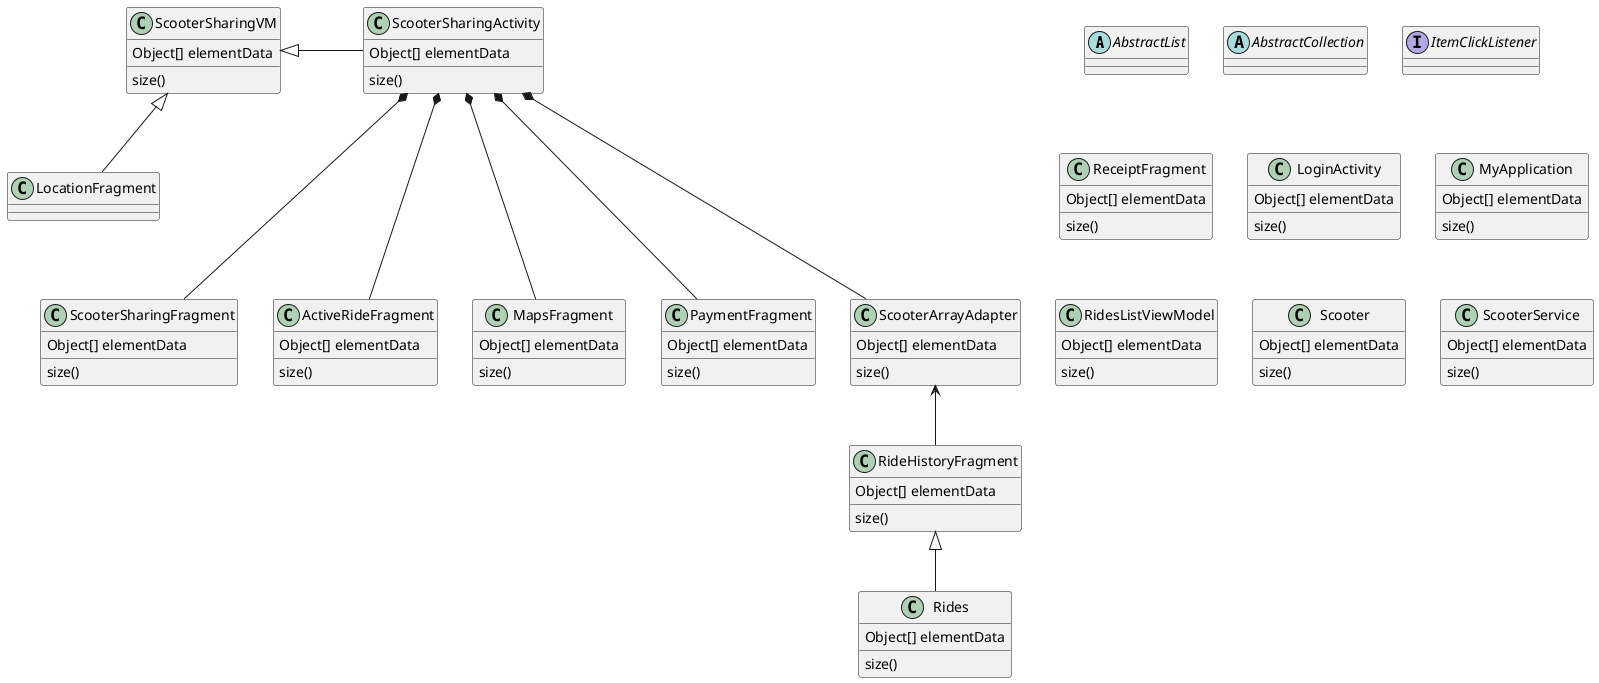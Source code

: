 @startuml
'https://plantuml.com/class-diagram

abstract class AbstractList
abstract AbstractCollection
interface ItemClickListener

ScooterSharingActivity *--- ScooterSharingFragment
ScooterSharingActivity *--- ActiveRideFragment
ScooterSharingActivity *--- MapsFragment
ScooterSharingActivity *--- PaymentFragment
ScooterSharingActivity *--- ScooterArrayAdapter
ScooterArrayAdapter<-- RideHistoryFragment
ScooterSharingVM <|- ScooterSharingActivity
ScooterSharingVM <|-- LocationFragment
RideHistoryFragment <|-- Rides



class ActiveRideFragment {
Object[] elementData
size()
}

class MapsFragment {
Object[] elementData
size()
}

class PaymentFragment {
Object[] elementData
size()
}

class ReceiptFragment{
Object[] elementData
size()
}

class RideHistoryFragment {
Object[] elementData
size()
}

class ScooterSharingFragment{
Object[] elementData
size()
}

class ScooterArrayAdapter {
Object[] elementData
size()
}

class ScooterSharingActivity {
Object[] elementData
size()
}

class LoginActivity {
Object[] elementData
size()
}

class MyApplication {
Object[] elementData
size()
}

class Rides {
Object[] elementData
size()
}

class RidesListViewModel {
Object[] elementData
size()
}

class Scooter {
Object[] elementData
size()
}

class ScooterSharingVM {
Object[] elementData
size()
}

class ScooterService {
Object[] elementData
size()
}


@enduml